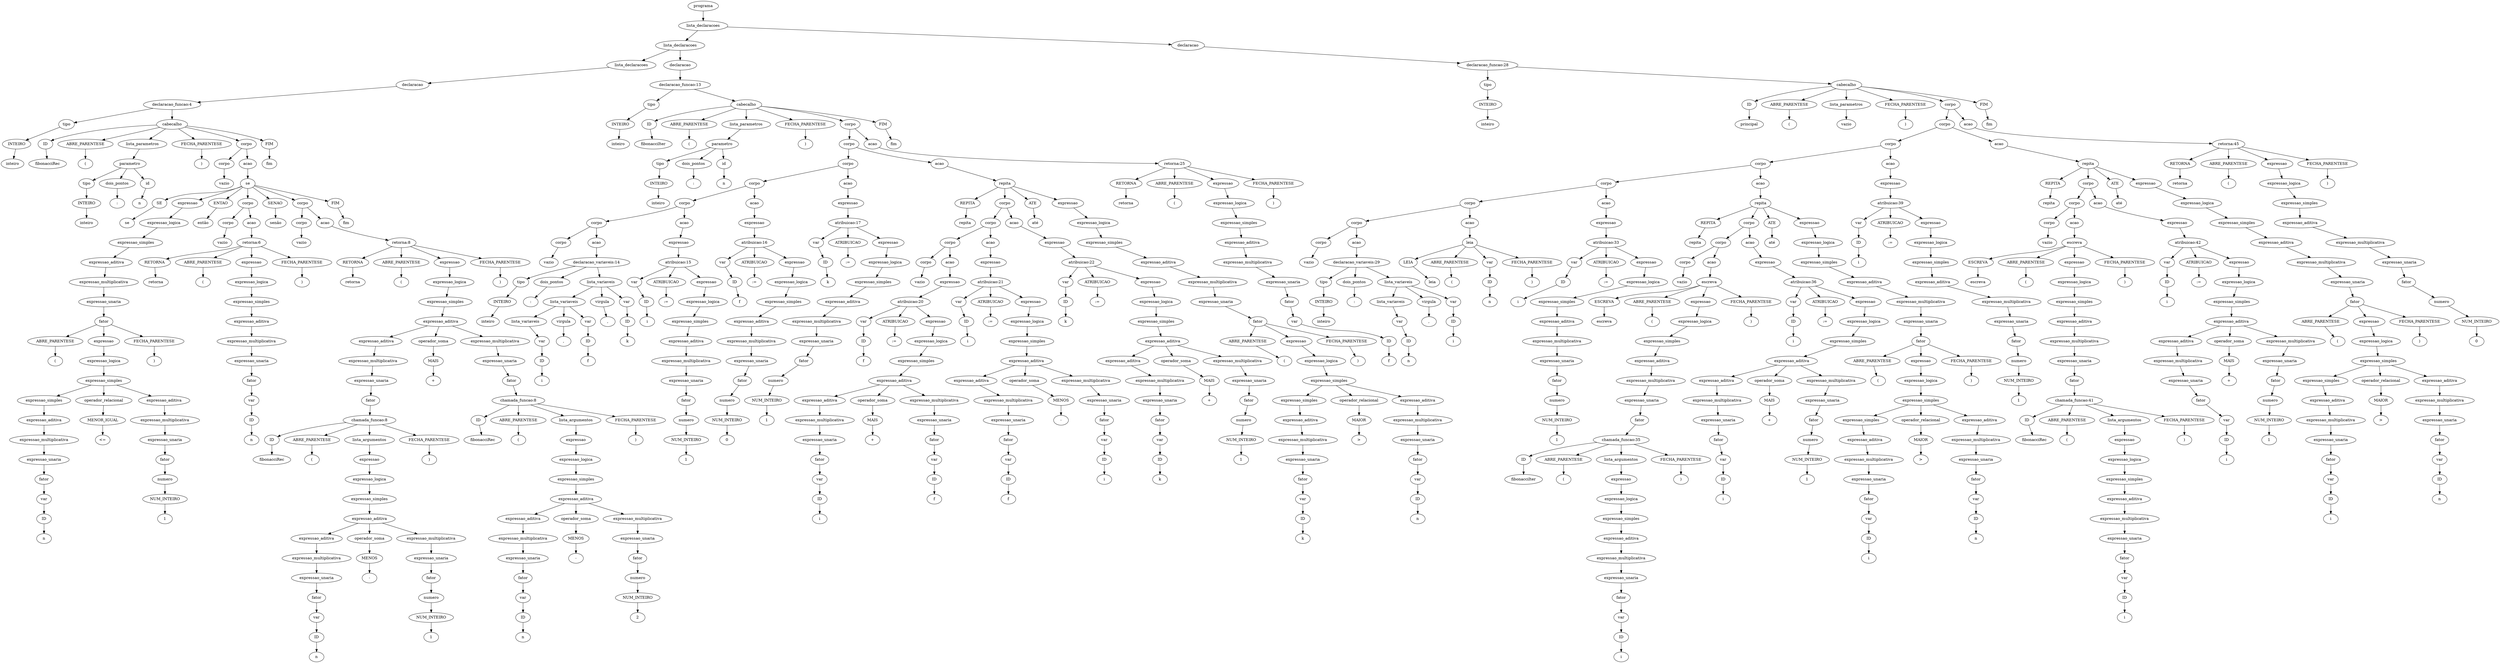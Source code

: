 digraph tree {
    "0x7f9277addaf0" [label="programa"];
    "0x7f9277ae1cd0" [label="lista_declaracoes"];
    "0x7f9277b924c0" [label="lista_declaracoes"];
    "0x7f9277addc10" [label="lista_declaracoes"];
    "0x7f9278e32040" [label="declaracao"];
    "0x7f92780e4c70" [label="declaracao_funcao:4"];
    "0x7f9277add8e0" [label="tipo"];
    "0x7f9277add910" [label="INTEIRO"];
    "0x7f9277add9d0" [label="inteiro"];
    "0x7f9277adda90" [label="cabecalho"];
    "0x7f9277b1b790" [label="ID"];
    "0x7f9277b1b250" [label="fibonacciRec"];
    "0x7f9277b1b160" [label="ABRE_PARENTESE"];
    "0x7f9277b1b910" [label="("];
    "0x7f9277add970" [label="lista_parametros"];
    "0x7f9277addca0" [label="parametro"];
    "0x7f9277e6b8b0" [label="tipo"];
    "0x7f9278162340" [label="INTEIRO"];
    "0x7f9277adddf0" [label="inteiro"];
    "0x7f9277addd00" [label="dois_pontos"];
    "0x7f9277addb80" [label=":"];
    "0x7f9277addbe0" [label="id"];
    "0x7f9277addf70" [label="n"];
    "0x7f9277b1be50" [label="FECHA_PARENTESE"];
    "0x7f9277adf730" [label=")"];
    "0x7f9277aead00" [label="corpo"];
    "0x7f9277addeb0" [label="corpo"];
    "0x7f9277adda00" [label="vazio"];
    "0x7f9277adda60" [label="acao"];
    "0x7f9277b1b670" [label="se"];
    "0x7f9277b1b610" [label="SE"];
    "0x7f9277adffd0" [label="se"];
    "0x7f9277b1bd30" [label="expressao"];
    "0x7f9277b1bbb0" [label="expressao_logica"];
    "0x7f9277addf40" [label="expressao_simples"];
    "0x7f9277b1bcd0" [label="expressao_aditiva"];
    "0x7f9277add040" [label="expressao_multiplicativa"];
    "0x7f9277addd60" [label="expressao_unaria"];
    "0x7f9277b1bb20" [label="fator"];
    "0x7f9277b1bbe0" [label="ABRE_PARENTESE"];
    "0x7f9277b1bc40" [label="("];
    "0x7f9277b1bac0" [label="expressao"];
    "0x7f9277add7c0" [label="expressao_logica"];
    "0x7f9277b1b9d0" [label="expressao_simples"];
    "0x7f9277add6d0" [label="expressao_simples"];
    "0x7f9277add5e0" [label="expressao_aditiva"];
    "0x7f9277add700" [label="expressao_multiplicativa"];
    "0x7f9277addf10" [label="expressao_unaria"];
    "0x7f9277addfa0" [label="fator"];
    "0x7f9277addd90" [label="var"];
    "0x7f9277addd30" [label="ID"];
    "0x7f9277add520" [label="n"];
    "0x7f9277add760" [label="operador_relacional"];
    "0x7f9277add0a0" [label="MENOR_IGUAL"];
    "0x7f9277b1bfd0" [label="<="];
    "0x7f9277add190" [label="expressao_aditiva"];
    "0x7f9277b1b880" [label="expressao_multiplicativa"];
    "0x7f9277b1beb0" [label="expressao_unaria"];
    "0x7f9277add130" [label="fator"];
    "0x7f9277add640" [label="numero"];
    "0x7f9277add670" [label="NUM_INTEIRO"];
    "0x7f9277b1ba30" [label="1"];
    "0x7f9277b1ba90" [label="FECHA_PARENTESE"];
    "0x7f9277b1bc70" [label=")"];
    "0x7f9277adfe20" [label="ENTAO"];
    "0x7f9277adf7f0" [label="então"];
    "0x7f9277b1b4f0" [label="corpo"];
    "0x7f9277b1b850" [label="corpo"];
    "0x7f9277add0d0" [label="vazio"];
    "0x7f9277b1b040" [label="acao"];
    "0x7f9277b1b400" [label="retorna:6"];
    "0x7f9277b1b070" [label="RETORNA"];
    "0x7f9277b1b280" [label="retorna"];
    "0x7f9277b1b460" [label="ABRE_PARENTESE"];
    "0x7f9277b1b520" [label="("];
    "0x7f9277b1b3a0" [label="expressao"];
    "0x7f9277b1b310" [label="expressao_logica"];
    "0x7f9277b1be80" [label="expressao_simples"];
    "0x7f9277b1bdf0" [label="expressao_aditiva"];
    "0x7f9277b1bf40" [label="expressao_multiplicativa"];
    "0x7f9277b1b8b0" [label="expressao_unaria"];
    "0x7f9277b1bdc0" [label="fator"];
    "0x7f9277b1b940" [label="var"];
    "0x7f9277b1b7c0" [label="ID"];
    "0x7f9277b1bee0" [label="n"];
    "0x7f9277b1b580" [label="FECHA_PARENTESE"];
    "0x7f9277b1b5b0" [label=")"];
    "0x7f9277adf940" [label="SENAO"];
    "0x7f9277adf9d0" [label="senão"];
    "0x7f9277b1bca0" [label="corpo"];
    "0x7f9277b1b220" [label="corpo"];
    "0x7f9277b1b9a0" [label="vazio"];
    "0x7f9277b1b430" [label="acao"];
    "0x7f9277aeaa60" [label="retorna:8"];
    "0x7f9277aea4f0" [label="RETORNA"];
    "0x7f9277adf9a0" [label="retorna"];
    "0x7f9277adf460" [label="ABRE_PARENTESE"];
    "0x7f9277adfee0" [label="("];
    "0x7f9277aeaca0" [label="expressao"];
    "0x7f9277aea340" [label="expressao_logica"];
    "0x7f9277b1b700" [label="expressao_simples"];
    "0x7f9277aea3d0" [label="expressao_aditiva"];
    "0x7f9277b1b6a0" [label="expressao_aditiva"];
    "0x7f9277aeac10" [label="expressao_multiplicativa"];
    "0x7f9277aea760" [label="expressao_unaria"];
    "0x7f9277b1b640" [label="fator"];
    "0x7f9277aead90" [label="chamada_funcao:8"];
    "0x7f9277aea880" [label="ID"];
    "0x7f9277aeaeb0" [label="fibonacciRec"];
    "0x7f9277aeaf10" [label="ABRE_PARENTESE"];
    "0x7f9277aeab20" [label="("];
    "0x7f9277aea7f0" [label="lista_argumentos"];
    "0x7f9277aea4c0" [label="expressao"];
    "0x7f9277aea460" [label="expressao_logica"];
    "0x7f9277aea700" [label="expressao_simples"];
    "0x7f9277aea820" [label="expressao_aditiva"];
    "0x7f9277aea580" [label="expressao_aditiva"];
    "0x7f9277aea6d0" [label="expressao_multiplicativa"];
    "0x7f9277b1b100" [label="expressao_unaria"];
    "0x7f9277aea550" [label="fator"];
    "0x7f9277b1b1f0" [label="var"];
    "0x7f9277b1bd60" [label="ID"];
    "0x7f9277aea670" [label="n"];
    "0x7f9277aea8e0" [label="operador_soma"];
    "0x7f9277aea610" [label="MENOS"];
    "0x7f9277aea790" [label="-"];
    "0x7f9277aea400" [label="expressao_multiplicativa"];
    "0x7f9277aea2e0" [label="expressao_unaria"];
    "0x7f9277aea640" [label="fator"];
    "0x7f9277aea5e0" [label="numero"];
    "0x7f9277aea430" [label="NUM_INTEIRO"];
    "0x7f9277aea220" [label="1"];
    "0x7f9277aeab80" [label="FECHA_PARENTESE"];
    "0x7f9277aeabb0" [label=")"];
    "0x7f9277aea370" [label="operador_soma"];
    "0x7f9277aeac70" [label="MAIS"];
    "0x7f9277aeae50" [label="+"];
    "0x7f9277aeaf40" [label="expressao_multiplicativa"];
    "0x7f9277aea970" [label="expressao_unaria"];
    "0x7f9277aeadc0" [label="fator"];
    "0x7f9277aeafa0" [label="chamada_funcao:8"];
    "0x7f9277adf8b0" [label="ID"];
    "0x7f9277adf280" [label="fibonacciRec"];
    "0x7f9277adf2e0" [label="ABRE_PARENTESE"];
    "0x7f9277adf310" [label="("];
    "0x7f9277aeaa00" [label="lista_argumentos"];
    "0x7f9277adf910" [label="expressao"];
    "0x7f9277aeaa90" [label="expressao_logica"];
    "0x7f9277aea910" [label="expressao_simples"];
    "0x7f9277aeaa30" [label="expressao_aditiva"];
    "0x7f9277aea130" [label="expressao_aditiva"];
    "0x7f9277aea2b0" [label="expressao_multiplicativa"];
    "0x7f9277aeac40" [label="expressao_unaria"];
    "0x7f9277aea0d0" [label="fator"];
    "0x7f9277aead30" [label="var"];
    "0x7f9277aeae20" [label="ID"];
    "0x7f9277aea250" [label="n"];
    "0x7f9277aeaaf0" [label="operador_soma"];
    "0x7f9277aea1f0" [label="MENOS"];
    "0x7f9277aea9a0" [label="-"];
    "0x7f9277aeae80" [label="expressao_multiplicativa"];
    "0x7f9277aea040" [label="expressao_unaria"];
    "0x7f9277aea850" [label="fator"];
    "0x7f9277aea160" [label="numero"];
    "0x7f9277aea1c0" [label="NUM_INTEIRO"];
    "0x7f9277aeafd0" [label="2"];
    "0x7f9277adf370" [label="FECHA_PARENTESE"];
    "0x7f9277adf1c0" [label=")"];
    "0x7f9277adff40" [label="FECHA_PARENTESE"];
    "0x7f9277adff70" [label=")"];
    "0x7f9277adf6a0" [label="FIM"];
    "0x7f9277adf700" [label="fim"];
    "0x7f9277adf790" [label="FIM"];
    "0x7f9277adfa30" [label="fim"];
    "0x7f9277addc70" [label="declaracao"];
    "0x7f9277adde20" [label="declaracao_funcao:13"];
    "0x7f9277addb20" [label="tipo"];
    "0x7f9277add730" [label="INTEIRO"];
    "0x7f9277add940" [label="inteiro"];
    "0x7f9277ae7340" [label="cabecalho"];
    "0x7f9277b76460" [label="ID"];
    "0x7f9277b76ac0" [label="fibonacciIter"];
    "0x7f9277b76ee0" [label="ABRE_PARENTESE"];
    "0x7f9277b76cd0" [label="("];
    "0x7f9277addb50" [label="lista_parametros"];
    "0x7f9277b1bb50" [label="parametro"];
    "0x7f9277b1bf70" [label="tipo"];
    "0x7f9277b1ba60" [label="INTEIRO"];
    "0x7f9277adf400" [label="inteiro"];
    "0x7f9277aea0a0" [label="dois_pontos"];
    "0x7f9277adf160" [label=":"];
    "0x7f9277adf190" [label="id"];
    "0x7f9277adf1f0" [label="n"];
    "0x7f9277b76e80" [label="FECHA_PARENTESE"];
    "0x7f9277b76b20" [label=")"];
    "0x7f9277ae72e0" [label="corpo"];
    "0x7f9277ae7c10" [label="corpo"];
    "0x7f9277b92700" [label="corpo"];
    "0x7f9277b92a30" [label="corpo"];
    "0x7f9277bcb370" [label="corpo"];
    "0x7f9277adfa00" [label="corpo"];
    "0x7f9277adfb20" [label="corpo"];
    "0x7f9277adf7c0" [label="vazio"];
    "0x7f9277adfb50" [label="acao"];
    "0x7f9277adf5b0" [label="declaracao_variaveis:14"];
    "0x7f9277adfa90" [label="tipo"];
    "0x7f9277adf5e0" [label="INTEIRO"];
    "0x7f9277adfc40" [label="inteiro"];
    "0x7f9277adf610" [label="dois_pontos"];
    "0x7f9277adf4f0" [label=":"];
    "0x7f9277adf580" [label="lista_variaveis"];
    "0x7f9277adfeb0" [label="lista_variaveis"];
    "0x7f9277adf040" [label="lista_variaveis"];
    "0x7f9277adf820" [label="var"];
    "0x7f9277adf3a0" [label="ID"];
    "0x7f9277adfc10" [label="i"];
    "0x7f9277adf490" [label="virgula"];
    "0x7f9277adf670" [label=","];
    "0x7f9277adfca0" [label="var"];
    "0x7f9277adfdc0" [label="ID"];
    "0x7f9277adf3d0" [label="f"];
    "0x7f9277bcb730" [label="virgula"];
    "0x7f9277bcbf40" [label=","];
    "0x7f9277adfdf0" [label="var"];
    "0x7f9277adfe50" [label="ID"];
    "0x7f9277adfd30" [label="k"];
    "0x7f9277bcb0d0" [label="acao"];
    "0x7f9277adfd60" [label="expressao"];
    "0x7f9277bcb580" [label="atribuicao:15"];
    "0x7f9277adf100" [label="var"];
    "0x7f9277adf880" [label="ID"];
    "0x7f9277adf520" [label="i"];
    "0x7f9277bcb4c0" [label="ATRIBUICAO"];
    "0x7f9277bcb2b0" [label=":="];
    "0x7f9277bcbf70" [label="expressao"];
    "0x7f9277bcb160" [label="expressao_logica"];
    "0x7f9277bcbb50" [label="expressao_simples"];
    "0x7f9277bcb3a0" [label="expressao_aditiva"];
    "0x7f9277bcbf10" [label="expressao_multiplicativa"];
    "0x7f9277bcbd00" [label="expressao_unaria"];
    "0x7f9277bcbbe0" [label="fator"];
    "0x7f9277bcb640" [label="numero"];
    "0x7f9277bcb100" [label="NUM_INTEIRO"];
    "0x7f9277bcb820" [label="1"];
    "0x7f9277bcb520" [label="acao"];
    "0x7f9277bcbc70" [label="expressao"];
    "0x7f9277b92e20" [label="atribuicao:16"];
    "0x7f9277adfbe0" [label="var"];
    "0x7f9277adfbb0" [label="ID"];
    "0x7f9277adfcd0" [label="f"];
    "0x7f9277b92130" [label="ATRIBUICAO"];
    "0x7f9277b92970" [label=":="];
    "0x7f9277b92bb0" [label="expressao"];
    "0x7f9277b92b80" [label="expressao_logica"];
    "0x7f9277bcb190" [label="expressao_simples"];
    "0x7f9277bcb700" [label="expressao_aditiva"];
    "0x7f9277b92fd0" [label="expressao_multiplicativa"];
    "0x7f9277bcb910" [label="expressao_unaria"];
    "0x7f9277bcb6d0" [label="fator"];
    "0x7f9277bcb9d0" [label="numero"];
    "0x7f9277bcb490" [label="NUM_INTEIRO"];
    "0x7f9277bcb220" [label="0"];
    "0x7f9277b923d0" [label="acao"];
    "0x7f9277b92670" [label="expressao"];
    "0x7f9277b92d00" [label="atribuicao:17"];
    "0x7f9277bcbdf0" [label="var"];
    "0x7f9277bcba30" [label="ID"];
    "0x7f9277bcbcd0" [label="k"];
    "0x7f9277b924f0" [label="ATRIBUICAO"];
    "0x7f9277b92430" [label=":="];
    "0x7f9277b92610" [label="expressao"];
    "0x7f9277b92640" [label="expressao_logica"];
    "0x7f9277b922e0" [label="expressao_simples"];
    "0x7f9277b929a0" [label="expressao_aditiva"];
    "0x7f9277b92760" [label="expressao_multiplicativa"];
    "0x7f9277bcb6a0" [label="expressao_unaria"];
    "0x7f9277b920a0" [label="fator"];
    "0x7f9277bcb5b0" [label="numero"];
    "0x7f9277bcb8e0" [label="NUM_INTEIRO"];
    "0x7f9277b92eb0" [label="1"];
    "0x7f9277b92dc0" [label="acao"];
    "0x7f9277ae7a90" [label="repita"];
    "0x7f9277ae7c40" [label="REPITA"];
    "0x7f9277b76370" [label="repita"];
    "0x7f9277ae7dc0" [label="corpo"];
    "0x7f9277b56f10" [label="corpo"];
    "0x7f9277b56220" [label="corpo"];
    "0x7f9277b92040" [label="corpo"];
    "0x7f9277b92c40" [label="vazio"];
    "0x7f9277b563d0" [label="acao"];
    "0x7f9277b92460" [label="expressao"];
    "0x7f9277b56a60" [label="atribuicao:20"];
    "0x7f9277b921f0" [label="var"];
    "0x7f9277b925e0" [label="ID"];
    "0x7f9277b56e80" [label="f"];
    "0x7f9277b56bb0" [label="ATRIBUICAO"];
    "0x7f9277b56340" [label=":="];
    "0x7f9277b562e0" [label="expressao"];
    "0x7f9277b566d0" [label="expressao_logica"];
    "0x7f9277b56b80" [label="expressao_simples"];
    "0x7f9277b56ca0" [label="expressao_aditiva"];
    "0x7f9277b56160" [label="expressao_aditiva"];
    "0x7f9277b56b20" [label="expressao_multiplicativa"];
    "0x7f9277b560d0" [label="expressao_unaria"];
    "0x7f9277b56130" [label="fator"];
    "0x7f9277b92e80" [label="var"];
    "0x7f9277b928e0" [label="ID"];
    "0x7f9277b562b0" [label="i"];
    "0x7f9277b564f0" [label="operador_soma"];
    "0x7f9277b56250" [label="MAIS"];
    "0x7f9277b56c10" [label="+"];
    "0x7f9277b56670" [label="expressao_multiplicativa"];
    "0x7f9277b56550" [label="expressao_unaria"];
    "0x7f9277b56c40" [label="fator"];
    "0x7f9277b561c0" [label="var"];
    "0x7f9277b561f0" [label="ID"];
    "0x7f9277b56610" [label="f"];
    "0x7f9277b56eb0" [label="acao"];
    "0x7f9277b56400" [label="expressao"];
    "0x7f9277b560a0" [label="atribuicao:21"];
    "0x7f9277b92ca0" [label="var"];
    "0x7f9277b92a90" [label="ID"];
    "0x7f9277b56fd0" [label="i"];
    "0x7f9277b56af0" [label="ATRIBUICAO"];
    "0x7f9277b56c70" [label=":="];
    "0x7f9277b56e20" [label="expressao"];
    "0x7f9277b56dc0" [label="expressao_logica"];
    "0x7f9277b56a90" [label="expressao_simples"];
    "0x7f9277b56760" [label="expressao_aditiva"];
    "0x7f9277b56910" [label="expressao_aditiva"];
    "0x7f9277b56a30" [label="expressao_multiplicativa"];
    "0x7f9277b56f40" [label="expressao_unaria"];
    "0x7f9277b564c0" [label="fator"];
    "0x7f9277b56430" [label="var"];
    "0x7f9277b56580" [label="ID"];
    "0x7f9277b56850" [label="f"];
    "0x7f9277b567f0" [label="operador_soma"];
    "0x7f9277b56a00" [label="MENOS"];
    "0x7f9277b56040" [label="-"];
    "0x7f9277b56d90" [label="expressao_multiplicativa"];
    "0x7f9277b56640" [label="expressao_unaria"];
    "0x7f9277b56700" [label="fator"];
    "0x7f9277b56970" [label="var"];
    "0x7f9277b569a0" [label="ID"];
    "0x7f9277b56d30" [label="i"];
    "0x7f9277ae7970" [label="acao"];
    "0x7f9277b56e50" [label="expressao"];
    "0x7f9277ae7160" [label="atribuicao:22"];
    "0x7f9277b565e0" [label="var"];
    "0x7f9277b56fa0" [label="ID"];
    "0x7f9277b56460" [label="k"];
    "0x7f9277ae70d0" [label="ATRIBUICAO"];
    "0x7f9277ae78b0" [label=":="];
    "0x7f9277ae76d0" [label="expressao"];
    "0x7f9277ae7880" [label="expressao_logica"];
    "0x7f9277ae7070" [label="expressao_simples"];
    "0x7f9277ae71f0" [label="expressao_aditiva"];
    "0x7f9277ae7460" [label="expressao_aditiva"];
    "0x7f9277ae7040" [label="expressao_multiplicativa"];
    "0x7f9277b56370" [label="expressao_unaria"];
    "0x7f9277ae7400" [label="fator"];
    "0x7f9277b568e0" [label="var"];
    "0x7f9277b56820" [label="ID"];
    "0x7f9277ae7550" [label="k"];
    "0x7f9277ae70a0" [label="operador_soma"];
    "0x7f9277ae74f0" [label="MAIS"];
    "0x7f9277ae7130" [label="+"];
    "0x7f9277ae7820" [label="expressao_multiplicativa"];
    "0x7f9277ae7280" [label="expressao_unaria"];
    "0x7f9277ae71c0" [label="fator"];
    "0x7f9277ae72b0" [label="numero"];
    "0x7f9277ae7490" [label="NUM_INTEIRO"];
    "0x7f9277ae77f0" [label="1"];
    "0x7f9277b76640" [label="ATE"];
    "0x7f9277b76070" [label="até"];
    "0x7f9277ae7700" [label="expressao"];
    "0x7f9277ae7d30" [label="expressao_logica"];
    "0x7f9277ae7250" [label="expressao_simples"];
    "0x7f9277ae76a0" [label="expressao_aditiva"];
    "0x7f9277ae7580" [label="expressao_multiplicativa"];
    "0x7f9277ae7910" [label="expressao_unaria"];
    "0x7f9277ae7fd0" [label="fator"];
    "0x7f9277ae75e0" [label="ABRE_PARENTESE"];
    "0x7f9277ae7610" [label="("];
    "0x7f9277ae7d90" [label="expressao"];
    "0x7f9277ae79a0" [label="expressao_logica"];
    "0x7f9277ae7ca0" [label="expressao_simples"];
    "0x7f9277ae7f40" [label="expressao_simples"];
    "0x7f9277ae7eb0" [label="expressao_aditiva"];
    "0x7f9277ae73d0" [label="expressao_multiplicativa"];
    "0x7f9277ae7e20" [label="expressao_unaria"];
    "0x7f9277ae7e50" [label="fator"];
    "0x7f9277b56880" [label="var"];
    "0x7f9277b56d00" [label="ID"];
    "0x7f9277b56790" [label="k"];
    "0x7f9277ae7fa0" [label="operador_relacional"];
    "0x7f9277ae7a30" [label="MAIOR"];
    "0x7f9277ae7b80" [label=">"];
    "0x7f9277ae7ac0" [label="expressao_aditiva"];
    "0x7f9277ae7cd0" [label="expressao_multiplicativa"];
    "0x7f9277ae7bb0" [label="expressao_unaria"];
    "0x7f9277ae78e0" [label="fator"];
    "0x7f9277ae7d00" [label="var"];
    "0x7f9277ae7ee0" [label="ID"];
    "0x7f9277ae7af0" [label="n"];
    "0x7f9277ae7670" [label="FECHA_PARENTESE"];
    "0x7f9277ae74c0" [label=")"];
    "0x7f9277ae7f10" [label="acao"];
    "0x7f9277b76670" [label="retorna:25"];
    "0x7f9277b76430" [label="RETORNA"];
    "0x7f9277b76fd0" [label="retorna"];
    "0x7f9277b76040" [label="ABRE_PARENTESE"];
    "0x7f9277b76910" [label="("];
    "0x7f9277b76790" [label="expressao"];
    "0x7f9277b769a0" [label="expressao_logica"];
    "0x7f9277b76a30" [label="expressao_simples"];
    "0x7f9277ae7760" [label="expressao_aditiva"];
    "0x7f9277b76940" [label="expressao_multiplicativa"];
    "0x7f9277ae7370" [label="expressao_unaria"];
    "0x7f9277ae7a00" [label="fator"];
    "0x7f9277b927f0" [label="var"];
    "0x7f9277b92250" [label="ID"];
    "0x7f9277b76dc0" [label="f"];
    "0x7f9277b76df0" [label="FECHA_PARENTESE"];
    "0x7f9277b76820" [label=")"];
    "0x7f9277b76580" [label="FIM"];
    "0x7f9277b764f0" [label="fim"];
    "0x7f9277adf250" [label="declaracao"];
    "0x7f9277adfac0" [label="declaracao_funcao:28"];
    "0x7f9277add7f0" [label="tipo"];
    "0x7f9277add2e0" [label="INTEIRO"];
    "0x7f9277adde80" [label="inteiro"];
    "0x7f9277ada460" [label="cabecalho"];
    "0x7f9277ae48b0" [label="ID"];
    "0x7f9277ae42b0" [label="principal"];
    "0x7f9277ae4c10" [label="ABRE_PARENTESE"];
    "0x7f9277ae4fa0" [label="("];
    "0x7f9277b76c70" [label="lista_parametros"];
    "0x7f9277b768b0" [label="vazio"];
    "0x7f9277ae4a00" [label="FECHA_PARENTESE"];
    "0x7f9277ae4310" [label=")"];
    "0x7f9277ae4be0" [label="corpo"];
    "0x7f9277ada670" [label="corpo"];
    "0x7f9277ae19d0" [label="corpo"];
    "0x7f9277b59ca0" [label="corpo"];
    "0x7f9277bd52b0" [label="corpo"];
    "0x7f9277bc7550" [label="corpo"];
    "0x7f9277bc79d0" [label="corpo"];
    "0x7f9277bc7be0" [label="corpo"];
    "0x7f9277b1b730" [label="vazio"];
    "0x7f9277bc7760" [label="acao"];
    "0x7f9277bc7a60" [label="declaracao_variaveis:29"];
    "0x7f9277b761f0" [label="tipo"];
    "0x7f9277bc7ac0" [label="INTEIRO"];
    "0x7f9277bc7ee0" [label="inteiro"];
    "0x7f9277bc7100" [label="dois_pontos"];
    "0x7f9277bc7520" [label=":"];
    "0x7f9277bc7340" [label="lista_variaveis"];
    "0x7f9277bc74f0" [label="lista_variaveis"];
    "0x7f9277b765b0" [label="var"];
    "0x7f9277bc7b50" [label="ID"];
    "0x7f9277bc77c0" [label="n"];
    "0x7f9277bc73a0" [label="virgula"];
    "0x7f9277bc7790" [label=","];
    "0x7f9277bc74c0" [label="var"];
    "0x7f9277bc7730" [label="ID"];
    "0x7f9277bc78b0" [label="i"];
    "0x7f9277bc7df0" [label="acao"];
    "0x7f9277bc7d60" [label="leia"];
    "0x7f9277bc71c0" [label="LEIA"];
    "0x7f9277bc70a0" [label="leia"];
    "0x7f9277bc7130" [label="ABRE_PARENTESE"];
    "0x7f9277bc7190" [label="("];
    "0x7f9277b76bb0" [label="var"];
    "0x7f9277bc79a0" [label="ID"];
    "0x7f9277bc76d0" [label="n"];
    "0x7f9277bc7640" [label="FECHA_PARENTESE"];
    "0x7f9277bc7970" [label=")"];
    "0x7f9277bc7940" [label="acao"];
    "0x7f9277bc7d00" [label="expressao"];
    "0x7f9277bd5c70" [label="atribuicao:33"];
    "0x7f9277bc72b0" [label="var"];
    "0x7f9277bc7c40" [label="ID"];
    "0x7f9277bc7670" [label="i"];
    "0x7f9277bd5d90" [label="ATRIBUICAO"];
    "0x7f9277bd5220" [label=":="];
    "0x7f9277bd5700" [label="expressao"];
    "0x7f9277bd5fa0" [label="expressao_logica"];
    "0x7f9277bc7460" [label="expressao_simples"];
    "0x7f9277bc7f10" [label="expressao_aditiva"];
    "0x7f9277bd5d60" [label="expressao_multiplicativa"];
    "0x7f9277bc73d0" [label="expressao_unaria"];
    "0x7f9277bc7fa0" [label="fator"];
    "0x7f9277bc7bb0" [label="numero"];
    "0x7f9277bc7cd0" [label="NUM_INTEIRO"];
    "0x7f9277bd5f10" [label="1"];
    "0x7f9277bd5e80" [label="acao"];
    "0x7f9277ae1c70" [label="repita"];
    "0x7f9277ae15e0" [label="REPITA"];
    "0x7f9277ae1f70" [label="repita"];
    "0x7f9277b599d0" [label="corpo"];
    "0x7f9277bd54f0" [label="corpo"];
    "0x7f9277bc7220" [label="corpo"];
    "0x7f9277bc7e50" [label="vazio"];
    "0x7f9277bd5340" [label="acao"];
    "0x7f9277bd5970" [label="escreva"];
    "0x7f9277bd5550" [label="ESCREVA"];
    "0x7f9277b59190" [label="escreva"];
    "0x7f9277b59880" [label="ABRE_PARENTESE"];
    "0x7f9277b59d30" [label="("];
    "0x7f9277bd5730" [label="expressao"];
    "0x7f9277bd5520" [label="expressao_logica"];
    "0x7f9277bd5040" [label="expressao_simples"];
    "0x7f9277bd5880" [label="expressao_aditiva"];
    "0x7f9277bd53d0" [label="expressao_multiplicativa"];
    "0x7f9277bd5760" [label="expressao_unaria"];
    "0x7f9277bd55b0" [label="fator"];
    "0x7f9277bd58e0" [label="chamada_funcao:35"];
    "0x7f9277bd5e20" [label="ID"];
    "0x7f9277bd50a0" [label="fibonacciIter"];
    "0x7f9277bd5130" [label="ABRE_PARENTESE"];
    "0x7f9277bd5c10" [label="("];
    "0x7f9277bd56d0" [label="lista_argumentos"];
    "0x7f9277bd5640" [label="expressao"];
    "0x7f9277bd55e0" [label="expressao_logica"];
    "0x7f9277bd5a00" [label="expressao_simples"];
    "0x7f9277bd54c0" [label="expressao_aditiva"];
    "0x7f9277bd59d0" [label="expressao_multiplicativa"];
    "0x7f9277bd53a0" [label="expressao_unaria"];
    "0x7f9277bd5460" [label="fator"];
    "0x7f9277bd5100" [label="var"];
    "0x7f9277bd50d0" [label="ID"];
    "0x7f9277bd5a90" [label="i"];
    "0x7f9277b598b0" [label="FECHA_PARENTESE"];
    "0x7f9277b59940" [label=")"];
    "0x7f9277b59dc0" [label="FECHA_PARENTESE"];
    "0x7f9277b59040" [label=")"];
    "0x7f9277bd5b20" [label="acao"];
    "0x7f9277bd51c0" [label="expressao"];
    "0x7f9277b593a0" [label="atribuicao:36"];
    "0x7f9277bc7850" [label="var"];
    "0x7f9277bc7040" [label="ID"];
    "0x7f9277b59a00" [label="i"];
    "0x7f9277b593d0" [label="ATRIBUICAO"];
    "0x7f9277b59280" [label=":="];
    "0x7f9277b59580" [label="expressao"];
    "0x7f9277b59e20" [label="expressao_logica"];
    "0x7f9277b59520" [label="expressao_simples"];
    "0x7f9277b59ac0" [label="expressao_aditiva"];
    "0x7f9277b59820" [label="expressao_aditiva"];
    "0x7f9277b59cd0" [label="expressao_multiplicativa"];
    "0x7f9277b59c10" [label="expressao_unaria"];
    "0x7f9277b59790" [label="fator"];
    "0x7f9277b595e0" [label="var"];
    "0x7f9277b59700" [label="ID"];
    "0x7f9277b594f0" [label="i"];
    "0x7f9277b592e0" [label="operador_soma"];
    "0x7f9277b59eb0" [label="MAIS"];
    "0x7f9277b59610" [label="+"];
    "0x7f9277b59f70" [label="expressao_multiplicativa"];
    "0x7f9277b59bb0" [label="expressao_unaria"];
    "0x7f9277b59460" [label="fator"];
    "0x7f9277b597f0" [label="numero"];
    "0x7f9277b59e50" [label="NUM_INTEIRO"];
    "0x7f9277b59f40" [label="1"];
    "0x7f9277ae1340" [label="ATE"];
    "0x7f9277ae13a0" [label="até"];
    "0x7f9277ae1e80" [label="expressao"];
    "0x7f9277ae1d00" [label="expressao_logica"];
    "0x7f9277b59b50" [label="expressao_simples"];
    "0x7f9277ae1e20" [label="expressao_aditiva"];
    "0x7f9277ae1040" [label="expressao_multiplicativa"];
    "0x7f9277b59310" [label="expressao_unaria"];
    "0x7f9277ae1fa0" [label="fator"];
    "0x7f9277ae10a0" [label="ABRE_PARENTESE"];
    "0x7f9277ae1100" [label="("];
    "0x7f9277ae1730" [label="expressao"];
    "0x7f9277ae1b80" [label="expressao_logica"];
    "0x7f9277ae1640" [label="expressao_simples"];
    "0x7f9277b591f0" [label="expressao_simples"];
    "0x7f9277b59100" [label="expressao_aditiva"];
    "0x7f9277bd5af0" [label="expressao_multiplicativa"];
    "0x7f9277b59a90" [label="expressao_unaria"];
    "0x7f9277b59070" [label="fator"];
    "0x7f9277bd5d00" [label="var"];
    "0x7f9277bd5850" [label="ID"];
    "0x7f9277bd5b80" [label="i"];
    "0x7f9277b596a0" [label="operador_relacional"];
    "0x7f9277ae1c10" [label="MAIOR"];
    "0x7f9277ae1d60" [label=">"];
    "0x7f9277ae1ca0" [label="expressao_aditiva"];
    "0x7f9277ae1670" [label="expressao_multiplicativa"];
    "0x7f9277ae1550" [label="expressao_unaria"];
    "0x7f9277ae1ac0" [label="fator"];
    "0x7f9277b59910" [label="var"];
    "0x7f9277b59160" [label="ID"];
    "0x7f9277ae1490" [label="n"];
    "0x7f9277ae1d90" [label="FECHA_PARENTESE"];
    "0x7f9277ae1df0" [label=")"];
    "0x7f9277ae1070" [label="acao"];
    "0x7f9277b59670" [label="expressao"];
    "0x7f9277ae11c0" [label="atribuicao:39"];
    "0x7f9277bd5b50" [label="var"];
    "0x7f9277bd5df0" [label="ID"];
    "0x7f9277ae13d0" [label="i"];
    "0x7f9277ae1250" [label="ATRIBUICAO"];
    "0x7f9277ae1970" [label=":="];
    "0x7f9277ae1190" [label="expressao"];
    "0x7f9277ae1130" [label="expressao_logica"];
    "0x7f9277ae1280" [label="expressao_simples"];
    "0x7f9277ae1be0" [label="expressao_aditiva"];
    "0x7f9277ae1520" [label="expressao_multiplicativa"];
    "0x7f9277ae1430" [label="expressao_unaria"];
    "0x7f9277ae1f10" [label="fator"];
    "0x7f9277ae16d0" [label="numero"];
    "0x7f9277ae1ee0" [label="NUM_INTEIRO"];
    "0x7f9277ae14c0" [label="1"];
    "0x7f9277ae1460" [label="acao"];
    "0x7f9277ae44c0" [label="repita"];
    "0x7f9277ae46a0" [label="REPITA"];
    "0x7f9277ae40a0" [label="repita"];
    "0x7f9277ada8e0" [label="corpo"];
    "0x7f9277ae1af0" [label="corpo"];
    "0x7f9277ae1eb0" [label="corpo"];
    "0x7f9277bc7dc0" [label="vazio"];
    "0x7f9277ae1a60" [label="acao"];
    "0x7f9277ae18e0" [label="escreva"];
    "0x7f9277ada370" [label="ESCREVA"];
    "0x7f9277ada6d0" [label="escreva"];
    "0x7f9277ada700" [label="ABRE_PARENTESE"];
    "0x7f9277ada760" [label="("];
    "0x7f9277ae17c0" [label="expressao"];
    "0x7f9277ada160" [label="expressao_logica"];
    "0x7f9277ae1880" [label="expressao_simples"];
    "0x7f9277ae1760" [label="expressao_aditiva"];
    "0x7f9277ada130" [label="expressao_multiplicativa"];
    "0x7f9277ae17f0" [label="expressao_unaria"];
    "0x7f9277ae1b50" [label="fator"];
    "0x7f9277adadc0" [label="chamada_funcao:41"];
    "0x7f9277ada250" [label="ID"];
    "0x7f9277ada3d0" [label="fibonacciRec"];
    "0x7f9277ada430" [label="ABRE_PARENTESE"];
    "0x7f9277ada040" [label="("];
    "0x7f9277adabe0" [label="lista_argumentos"];
    "0x7f9277adad90" [label="expressao"];
    "0x7f9277adad30" [label="expressao_logica"];
    "0x7f9277ae1940" [label="expressao_simples"];
    "0x7f9277ae16a0" [label="expressao_aditiva"];
    "0x7f9277adad00" [label="expressao_multiplicativa"];
    "0x7f9277ae18b0" [label="expressao_unaria"];
    "0x7f9277ae1850" [label="fator"];
    "0x7f9277ae1a00" [label="var"];
    "0x7f9277ae12b0" [label="ID"];
    "0x7f9277adaca0" [label="i"];
    "0x7f9277ada0a0" [label="FECHA_PARENTESE"];
    "0x7f9277ada0d0" [label=")"];
    "0x7f9277ada5b0" [label="FECHA_PARENTESE"];
    "0x7f9277ada790" [label=")"];
    "0x7f9277ada880" [label="acao"];
    "0x7f9277ada190" [label="expressao"];
    "0x7f9277adaaf0" [label="atribuicao:42"];
    "0x7f9277b591c0" [label="var"];
    "0x7f9277b59be0" [label="ID"];
    "0x7f9277ada7f0" [label="i"];
    "0x7f9277adafd0" [label="ATRIBUICAO"];
    "0x7f9277ada5e0" [label=":="];
    "0x7f9277ada580" [label="expressao"];
    "0x7f9277ada3a0" [label="expressao_logica"];
    "0x7f9277adadf0" [label="expressao_simples"];
    "0x7f9277adab80" [label="expressao_aditiva"];
    "0x7f9277ada2e0" [label="expressao_aditiva"];
    "0x7f9277adafa0" [label="expressao_multiplicativa"];
    "0x7f9277ada850" [label="expressao_unaria"];
    "0x7f9277adae20" [label="fator"];
    "0x7f9277ada220" [label="var"];
    "0x7f9277ada2b0" [label="ID"];
    "0x7f9277adaf40" [label="i"];
    "0x7f9277adabb0" [label="operador_soma"];
    "0x7f9277adaf10" [label="MAIS"];
    "0x7f9277adaa90" [label="+"];
    "0x7f9277ada550" [label="expressao_multiplicativa"];
    "0x7f9277adac10" [label="expressao_unaria"];
    "0x7f9277adab20" [label="fator"];
    "0x7f9277ada340" [label="numero"];
    "0x7f9277adaeb0" [label="NUM_INTEIRO"];
    "0x7f9277ada4f0" [label="1"];
    "0x7f9277ae4100" [label="ATE"];
    "0x7f9277ae4130" [label="até"];
    "0x7f9277ae4820" [label="expressao"];
    "0x7f9277ae4d90" [label="expressao_logica"];
    "0x7f9277ada9d0" [label="expressao_simples"];
    "0x7f9277ae49d0" [label="expressao_aditiva"];
    "0x7f9277ae4e80" [label="expressao_multiplicativa"];
    "0x7f9277ada640" [label="expressao_unaria"];
    "0x7f9277ae4c40" [label="fator"];
    "0x7f9277ae4ee0" [label="ABRE_PARENTESE"];
    "0x7f9277ae48e0" [label="("];
    "0x7f9277ae4df0" [label="expressao"];
    "0x7f9277ae4f70" [label="expressao_logica"];
    "0x7f9277ae4070" [label="expressao_simples"];
    "0x7f9277adaa60" [label="expressao_simples"];
    "0x7f9277ada7c0" [label="expressao_aditiva"];
    "0x7f9277ada1c0" [label="expressao_multiplicativa"];
    "0x7f9277ada910" [label="expressao_unaria"];
    "0x7f9277ada970" [label="fator"];
    "0x7f9277ae1220" [label="var"];
    "0x7f9277ae1a90" [label="ID"];
    "0x7f9277adae80" [label="i"];
    "0x7f9277ae4f10" [label="operador_relacional"];
    "0x7f9277ae4e50" [label="MAIOR"];
    "0x7f9277ae4400" [label=">"];
    "0x7f9277ae4550" [label="expressao_aditiva"];
    "0x7f9277ae4d60" [label="expressao_multiplicativa"];
    "0x7f9277ae45e0" [label="expressao_unaria"];
    "0x7f9277ae4520" [label="fator"];
    "0x7f9277ada9a0" [label="var"];
    "0x7f9277adaa00" [label="ID"];
    "0x7f9277ae4d00" [label="n"];
    "0x7f9277ae4940" [label="FECHA_PARENTESE"];
    "0x7f9277ae4970" [label=")"];
    "0x7f9277adac70" [label="acao"];
    "0x7f9277ae4b50" [label="retorna:45"];
    "0x7f9277ae4a30" [label="RETORNA"];
    "0x7f9277ae4760" [label="retorna"];
    "0x7f9277ae47c0" [label="ABRE_PARENTESE"];
    "0x7f9277ae4610" [label="("];
    "0x7f9277ae4af0" [label="expressao"];
    "0x7f9277ae4280" [label="expressao_logica"];
    "0x7f9277ae4220" [label="expressao_simples"];
    "0x7f9277ae4ac0" [label="expressao_aditiva"];
    "0x7f9277ae41c0" [label="expressao_multiplicativa"];
    "0x7f9277ada4c0" [label="expressao_unaria"];
    "0x7f9277ae4a60" [label="fator"];
    "0x7f9277ae1310" [label="numero"];
    "0x7f9277ae15b0" [label="NUM_INTEIRO"];
    "0x7f9277ae4190" [label="0"];
    "0x7f9277ae47f0" [label="FECHA_PARENTESE"];
    "0x7f9277ae4850" [label=")"];
    "0x7f9277ae4340" [label="FIM"];
    "0x7f9277ae43a0" [label="fim"];
    "0x7f9277addaf0" -> "0x7f9277ae1cd0";
    "0x7f9277ae1cd0" -> "0x7f9277b924c0";
    "0x7f9277ae1cd0" -> "0x7f9277adf250";
    "0x7f9277b924c0" -> "0x7f9277addc10";
    "0x7f9277b924c0" -> "0x7f9277addc70";
    "0x7f9277addc10" -> "0x7f9278e32040";
    "0x7f9278e32040" -> "0x7f92780e4c70";
    "0x7f92780e4c70" -> "0x7f9277add8e0";
    "0x7f92780e4c70" -> "0x7f9277adda90";
    "0x7f9277add8e0" -> "0x7f9277add910";
    "0x7f9277add910" -> "0x7f9277add9d0";
    "0x7f9277adda90" -> "0x7f9277b1b790";
    "0x7f9277adda90" -> "0x7f9277b1b160";
    "0x7f9277adda90" -> "0x7f9277add970";
    "0x7f9277adda90" -> "0x7f9277b1be50";
    "0x7f9277adda90" -> "0x7f9277aead00";
    "0x7f9277adda90" -> "0x7f9277adf790";
    "0x7f9277b1b790" -> "0x7f9277b1b250";
    "0x7f9277b1b160" -> "0x7f9277b1b910";
    "0x7f9277add970" -> "0x7f9277addca0";
    "0x7f9277addca0" -> "0x7f9277e6b8b0";
    "0x7f9277addca0" -> "0x7f9277addd00";
    "0x7f9277addca0" -> "0x7f9277addbe0";
    "0x7f9277e6b8b0" -> "0x7f9278162340";
    "0x7f9278162340" -> "0x7f9277adddf0";
    "0x7f9277addd00" -> "0x7f9277addb80";
    "0x7f9277addbe0" -> "0x7f9277addf70";
    "0x7f9277b1be50" -> "0x7f9277adf730";
    "0x7f9277aead00" -> "0x7f9277addeb0";
    "0x7f9277aead00" -> "0x7f9277adda60";
    "0x7f9277addeb0" -> "0x7f9277adda00";
    "0x7f9277adda60" -> "0x7f9277b1b670";
    "0x7f9277b1b670" -> "0x7f9277b1b610";
    "0x7f9277b1b670" -> "0x7f9277b1bd30";
    "0x7f9277b1b670" -> "0x7f9277adfe20";
    "0x7f9277b1b670" -> "0x7f9277b1b4f0";
    "0x7f9277b1b670" -> "0x7f9277adf940";
    "0x7f9277b1b670" -> "0x7f9277b1bca0";
    "0x7f9277b1b670" -> "0x7f9277adf6a0";
    "0x7f9277b1b610" -> "0x7f9277adffd0";
    "0x7f9277b1bd30" -> "0x7f9277b1bbb0";
    "0x7f9277b1bbb0" -> "0x7f9277addf40";
    "0x7f9277addf40" -> "0x7f9277b1bcd0";
    "0x7f9277b1bcd0" -> "0x7f9277add040";
    "0x7f9277add040" -> "0x7f9277addd60";
    "0x7f9277addd60" -> "0x7f9277b1bb20";
    "0x7f9277b1bb20" -> "0x7f9277b1bbe0";
    "0x7f9277b1bb20" -> "0x7f9277b1bac0";
    "0x7f9277b1bb20" -> "0x7f9277b1ba90";
    "0x7f9277b1bbe0" -> "0x7f9277b1bc40";
    "0x7f9277b1bac0" -> "0x7f9277add7c0";
    "0x7f9277add7c0" -> "0x7f9277b1b9d0";
    "0x7f9277b1b9d0" -> "0x7f9277add6d0";
    "0x7f9277b1b9d0" -> "0x7f9277add760";
    "0x7f9277b1b9d0" -> "0x7f9277add190";
    "0x7f9277add6d0" -> "0x7f9277add5e0";
    "0x7f9277add5e0" -> "0x7f9277add700";
    "0x7f9277add700" -> "0x7f9277addf10";
    "0x7f9277addf10" -> "0x7f9277addfa0";
    "0x7f9277addfa0" -> "0x7f9277addd90";
    "0x7f9277addd90" -> "0x7f9277addd30";
    "0x7f9277addd30" -> "0x7f9277add520";
    "0x7f9277add760" -> "0x7f9277add0a0";
    "0x7f9277add0a0" -> "0x7f9277b1bfd0";
    "0x7f9277add190" -> "0x7f9277b1b880";
    "0x7f9277b1b880" -> "0x7f9277b1beb0";
    "0x7f9277b1beb0" -> "0x7f9277add130";
    "0x7f9277add130" -> "0x7f9277add640";
    "0x7f9277add640" -> "0x7f9277add670";
    "0x7f9277add670" -> "0x7f9277b1ba30";
    "0x7f9277b1ba90" -> "0x7f9277b1bc70";
    "0x7f9277adfe20" -> "0x7f9277adf7f0";
    "0x7f9277b1b4f0" -> "0x7f9277b1b850";
    "0x7f9277b1b4f0" -> "0x7f9277b1b040";
    "0x7f9277b1b850" -> "0x7f9277add0d0";
    "0x7f9277b1b040" -> "0x7f9277b1b400";
    "0x7f9277b1b400" -> "0x7f9277b1b070";
    "0x7f9277b1b400" -> "0x7f9277b1b460";
    "0x7f9277b1b400" -> "0x7f9277b1b3a0";
    "0x7f9277b1b400" -> "0x7f9277b1b580";
    "0x7f9277b1b070" -> "0x7f9277b1b280";
    "0x7f9277b1b460" -> "0x7f9277b1b520";
    "0x7f9277b1b3a0" -> "0x7f9277b1b310";
    "0x7f9277b1b310" -> "0x7f9277b1be80";
    "0x7f9277b1be80" -> "0x7f9277b1bdf0";
    "0x7f9277b1bdf0" -> "0x7f9277b1bf40";
    "0x7f9277b1bf40" -> "0x7f9277b1b8b0";
    "0x7f9277b1b8b0" -> "0x7f9277b1bdc0";
    "0x7f9277b1bdc0" -> "0x7f9277b1b940";
    "0x7f9277b1b940" -> "0x7f9277b1b7c0";
    "0x7f9277b1b7c0" -> "0x7f9277b1bee0";
    "0x7f9277b1b580" -> "0x7f9277b1b5b0";
    "0x7f9277adf940" -> "0x7f9277adf9d0";
    "0x7f9277b1bca0" -> "0x7f9277b1b220";
    "0x7f9277b1bca0" -> "0x7f9277b1b430";
    "0x7f9277b1b220" -> "0x7f9277b1b9a0";
    "0x7f9277b1b430" -> "0x7f9277aeaa60";
    "0x7f9277aeaa60" -> "0x7f9277aea4f0";
    "0x7f9277aeaa60" -> "0x7f9277adf460";
    "0x7f9277aeaa60" -> "0x7f9277aeaca0";
    "0x7f9277aeaa60" -> "0x7f9277adff40";
    "0x7f9277aea4f0" -> "0x7f9277adf9a0";
    "0x7f9277adf460" -> "0x7f9277adfee0";
    "0x7f9277aeaca0" -> "0x7f9277aea340";
    "0x7f9277aea340" -> "0x7f9277b1b700";
    "0x7f9277b1b700" -> "0x7f9277aea3d0";
    "0x7f9277aea3d0" -> "0x7f9277b1b6a0";
    "0x7f9277aea3d0" -> "0x7f9277aea370";
    "0x7f9277aea3d0" -> "0x7f9277aeaf40";
    "0x7f9277b1b6a0" -> "0x7f9277aeac10";
    "0x7f9277aeac10" -> "0x7f9277aea760";
    "0x7f9277aea760" -> "0x7f9277b1b640";
    "0x7f9277b1b640" -> "0x7f9277aead90";
    "0x7f9277aead90" -> "0x7f9277aea880";
    "0x7f9277aead90" -> "0x7f9277aeaf10";
    "0x7f9277aead90" -> "0x7f9277aea7f0";
    "0x7f9277aead90" -> "0x7f9277aeab80";
    "0x7f9277aea880" -> "0x7f9277aeaeb0";
    "0x7f9277aeaf10" -> "0x7f9277aeab20";
    "0x7f9277aea7f0" -> "0x7f9277aea4c0";
    "0x7f9277aea4c0" -> "0x7f9277aea460";
    "0x7f9277aea460" -> "0x7f9277aea700";
    "0x7f9277aea700" -> "0x7f9277aea820";
    "0x7f9277aea820" -> "0x7f9277aea580";
    "0x7f9277aea820" -> "0x7f9277aea8e0";
    "0x7f9277aea820" -> "0x7f9277aea400";
    "0x7f9277aea580" -> "0x7f9277aea6d0";
    "0x7f9277aea6d0" -> "0x7f9277b1b100";
    "0x7f9277b1b100" -> "0x7f9277aea550";
    "0x7f9277aea550" -> "0x7f9277b1b1f0";
    "0x7f9277b1b1f0" -> "0x7f9277b1bd60";
    "0x7f9277b1bd60" -> "0x7f9277aea670";
    "0x7f9277aea8e0" -> "0x7f9277aea610";
    "0x7f9277aea610" -> "0x7f9277aea790";
    "0x7f9277aea400" -> "0x7f9277aea2e0";
    "0x7f9277aea2e0" -> "0x7f9277aea640";
    "0x7f9277aea640" -> "0x7f9277aea5e0";
    "0x7f9277aea5e0" -> "0x7f9277aea430";
    "0x7f9277aea430" -> "0x7f9277aea220";
    "0x7f9277aeab80" -> "0x7f9277aeabb0";
    "0x7f9277aea370" -> "0x7f9277aeac70";
    "0x7f9277aeac70" -> "0x7f9277aeae50";
    "0x7f9277aeaf40" -> "0x7f9277aea970";
    "0x7f9277aea970" -> "0x7f9277aeadc0";
    "0x7f9277aeadc0" -> "0x7f9277aeafa0";
    "0x7f9277aeafa0" -> "0x7f9277adf8b0";
    "0x7f9277aeafa0" -> "0x7f9277adf2e0";
    "0x7f9277aeafa0" -> "0x7f9277aeaa00";
    "0x7f9277aeafa0" -> "0x7f9277adf370";
    "0x7f9277adf8b0" -> "0x7f9277adf280";
    "0x7f9277adf2e0" -> "0x7f9277adf310";
    "0x7f9277aeaa00" -> "0x7f9277adf910";
    "0x7f9277adf910" -> "0x7f9277aeaa90";
    "0x7f9277aeaa90" -> "0x7f9277aea910";
    "0x7f9277aea910" -> "0x7f9277aeaa30";
    "0x7f9277aeaa30" -> "0x7f9277aea130";
    "0x7f9277aeaa30" -> "0x7f9277aeaaf0";
    "0x7f9277aeaa30" -> "0x7f9277aeae80";
    "0x7f9277aea130" -> "0x7f9277aea2b0";
    "0x7f9277aea2b0" -> "0x7f9277aeac40";
    "0x7f9277aeac40" -> "0x7f9277aea0d0";
    "0x7f9277aea0d0" -> "0x7f9277aead30";
    "0x7f9277aead30" -> "0x7f9277aeae20";
    "0x7f9277aeae20" -> "0x7f9277aea250";
    "0x7f9277aeaaf0" -> "0x7f9277aea1f0";
    "0x7f9277aea1f0" -> "0x7f9277aea9a0";
    "0x7f9277aeae80" -> "0x7f9277aea040";
    "0x7f9277aea040" -> "0x7f9277aea850";
    "0x7f9277aea850" -> "0x7f9277aea160";
    "0x7f9277aea160" -> "0x7f9277aea1c0";
    "0x7f9277aea1c0" -> "0x7f9277aeafd0";
    "0x7f9277adf370" -> "0x7f9277adf1c0";
    "0x7f9277adff40" -> "0x7f9277adff70";
    "0x7f9277adf6a0" -> "0x7f9277adf700";
    "0x7f9277adf790" -> "0x7f9277adfa30";
    "0x7f9277addc70" -> "0x7f9277adde20";
    "0x7f9277adde20" -> "0x7f9277addb20";
    "0x7f9277adde20" -> "0x7f9277ae7340";
    "0x7f9277addb20" -> "0x7f9277add730";
    "0x7f9277add730" -> "0x7f9277add940";
    "0x7f9277ae7340" -> "0x7f9277b76460";
    "0x7f9277ae7340" -> "0x7f9277b76ee0";
    "0x7f9277ae7340" -> "0x7f9277addb50";
    "0x7f9277ae7340" -> "0x7f9277b76e80";
    "0x7f9277ae7340" -> "0x7f9277ae72e0";
    "0x7f9277ae7340" -> "0x7f9277b76580";
    "0x7f9277b76460" -> "0x7f9277b76ac0";
    "0x7f9277b76ee0" -> "0x7f9277b76cd0";
    "0x7f9277addb50" -> "0x7f9277b1bb50";
    "0x7f9277b1bb50" -> "0x7f9277b1bf70";
    "0x7f9277b1bb50" -> "0x7f9277aea0a0";
    "0x7f9277b1bb50" -> "0x7f9277adf190";
    "0x7f9277b1bf70" -> "0x7f9277b1ba60";
    "0x7f9277b1ba60" -> "0x7f9277adf400";
    "0x7f9277aea0a0" -> "0x7f9277adf160";
    "0x7f9277adf190" -> "0x7f9277adf1f0";
    "0x7f9277b76e80" -> "0x7f9277b76b20";
    "0x7f9277ae72e0" -> "0x7f9277ae7c10";
    "0x7f9277ae72e0" -> "0x7f9277ae7f10";
    "0x7f9277ae7c10" -> "0x7f9277b92700";
    "0x7f9277ae7c10" -> "0x7f9277b92dc0";
    "0x7f9277b92700" -> "0x7f9277b92a30";
    "0x7f9277b92700" -> "0x7f9277b923d0";
    "0x7f9277b92a30" -> "0x7f9277bcb370";
    "0x7f9277b92a30" -> "0x7f9277bcb520";
    "0x7f9277bcb370" -> "0x7f9277adfa00";
    "0x7f9277bcb370" -> "0x7f9277bcb0d0";
    "0x7f9277adfa00" -> "0x7f9277adfb20";
    "0x7f9277adfa00" -> "0x7f9277adfb50";
    "0x7f9277adfb20" -> "0x7f9277adf7c0";
    "0x7f9277adfb50" -> "0x7f9277adf5b0";
    "0x7f9277adf5b0" -> "0x7f9277adfa90";
    "0x7f9277adf5b0" -> "0x7f9277adf610";
    "0x7f9277adf5b0" -> "0x7f9277adf580";
    "0x7f9277adfa90" -> "0x7f9277adf5e0";
    "0x7f9277adf5e0" -> "0x7f9277adfc40";
    "0x7f9277adf610" -> "0x7f9277adf4f0";
    "0x7f9277adf580" -> "0x7f9277adfeb0";
    "0x7f9277adf580" -> "0x7f9277bcb730";
    "0x7f9277adf580" -> "0x7f9277adfdf0";
    "0x7f9277adfeb0" -> "0x7f9277adf040";
    "0x7f9277adfeb0" -> "0x7f9277adf490";
    "0x7f9277adfeb0" -> "0x7f9277adfca0";
    "0x7f9277adf040" -> "0x7f9277adf820";
    "0x7f9277adf820" -> "0x7f9277adf3a0";
    "0x7f9277adf3a0" -> "0x7f9277adfc10";
    "0x7f9277adf490" -> "0x7f9277adf670";
    "0x7f9277adfca0" -> "0x7f9277adfdc0";
    "0x7f9277adfdc0" -> "0x7f9277adf3d0";
    "0x7f9277bcb730" -> "0x7f9277bcbf40";
    "0x7f9277adfdf0" -> "0x7f9277adfe50";
    "0x7f9277adfe50" -> "0x7f9277adfd30";
    "0x7f9277bcb0d0" -> "0x7f9277adfd60";
    "0x7f9277adfd60" -> "0x7f9277bcb580";
    "0x7f9277bcb580" -> "0x7f9277adf100";
    "0x7f9277bcb580" -> "0x7f9277bcb4c0";
    "0x7f9277bcb580" -> "0x7f9277bcbf70";
    "0x7f9277adf100" -> "0x7f9277adf880";
    "0x7f9277adf880" -> "0x7f9277adf520";
    "0x7f9277bcb4c0" -> "0x7f9277bcb2b0";
    "0x7f9277bcbf70" -> "0x7f9277bcb160";
    "0x7f9277bcb160" -> "0x7f9277bcbb50";
    "0x7f9277bcbb50" -> "0x7f9277bcb3a0";
    "0x7f9277bcb3a0" -> "0x7f9277bcbf10";
    "0x7f9277bcbf10" -> "0x7f9277bcbd00";
    "0x7f9277bcbd00" -> "0x7f9277bcbbe0";
    "0x7f9277bcbbe0" -> "0x7f9277bcb640";
    "0x7f9277bcb640" -> "0x7f9277bcb100";
    "0x7f9277bcb100" -> "0x7f9277bcb820";
    "0x7f9277bcb520" -> "0x7f9277bcbc70";
    "0x7f9277bcbc70" -> "0x7f9277b92e20";
    "0x7f9277b92e20" -> "0x7f9277adfbe0";
    "0x7f9277b92e20" -> "0x7f9277b92130";
    "0x7f9277b92e20" -> "0x7f9277b92bb0";
    "0x7f9277adfbe0" -> "0x7f9277adfbb0";
    "0x7f9277adfbb0" -> "0x7f9277adfcd0";
    "0x7f9277b92130" -> "0x7f9277b92970";
    "0x7f9277b92bb0" -> "0x7f9277b92b80";
    "0x7f9277b92b80" -> "0x7f9277bcb190";
    "0x7f9277bcb190" -> "0x7f9277bcb700";
    "0x7f9277bcb700" -> "0x7f9277b92fd0";
    "0x7f9277b92fd0" -> "0x7f9277bcb910";
    "0x7f9277bcb910" -> "0x7f9277bcb6d0";
    "0x7f9277bcb6d0" -> "0x7f9277bcb9d0";
    "0x7f9277bcb9d0" -> "0x7f9277bcb490";
    "0x7f9277bcb490" -> "0x7f9277bcb220";
    "0x7f9277b923d0" -> "0x7f9277b92670";
    "0x7f9277b92670" -> "0x7f9277b92d00";
    "0x7f9277b92d00" -> "0x7f9277bcbdf0";
    "0x7f9277b92d00" -> "0x7f9277b924f0";
    "0x7f9277b92d00" -> "0x7f9277b92610";
    "0x7f9277bcbdf0" -> "0x7f9277bcba30";
    "0x7f9277bcba30" -> "0x7f9277bcbcd0";
    "0x7f9277b924f0" -> "0x7f9277b92430";
    "0x7f9277b92610" -> "0x7f9277b92640";
    "0x7f9277b92640" -> "0x7f9277b922e0";
    "0x7f9277b922e0" -> "0x7f9277b929a0";
    "0x7f9277b929a0" -> "0x7f9277b92760";
    "0x7f9277b92760" -> "0x7f9277bcb6a0";
    "0x7f9277bcb6a0" -> "0x7f9277b920a0";
    "0x7f9277b920a0" -> "0x7f9277bcb5b0";
    "0x7f9277bcb5b0" -> "0x7f9277bcb8e0";
    "0x7f9277bcb8e0" -> "0x7f9277b92eb0";
    "0x7f9277b92dc0" -> "0x7f9277ae7a90";
    "0x7f9277ae7a90" -> "0x7f9277ae7c40";
    "0x7f9277ae7a90" -> "0x7f9277ae7dc0";
    "0x7f9277ae7a90" -> "0x7f9277b76640";
    "0x7f9277ae7a90" -> "0x7f9277ae7700";
    "0x7f9277ae7c40" -> "0x7f9277b76370";
    "0x7f9277ae7dc0" -> "0x7f9277b56f10";
    "0x7f9277ae7dc0" -> "0x7f9277ae7970";
    "0x7f9277b56f10" -> "0x7f9277b56220";
    "0x7f9277b56f10" -> "0x7f9277b56eb0";
    "0x7f9277b56220" -> "0x7f9277b92040";
    "0x7f9277b56220" -> "0x7f9277b563d0";
    "0x7f9277b92040" -> "0x7f9277b92c40";
    "0x7f9277b563d0" -> "0x7f9277b92460";
    "0x7f9277b92460" -> "0x7f9277b56a60";
    "0x7f9277b56a60" -> "0x7f9277b921f0";
    "0x7f9277b56a60" -> "0x7f9277b56bb0";
    "0x7f9277b56a60" -> "0x7f9277b562e0";
    "0x7f9277b921f0" -> "0x7f9277b925e0";
    "0x7f9277b925e0" -> "0x7f9277b56e80";
    "0x7f9277b56bb0" -> "0x7f9277b56340";
    "0x7f9277b562e0" -> "0x7f9277b566d0";
    "0x7f9277b566d0" -> "0x7f9277b56b80";
    "0x7f9277b56b80" -> "0x7f9277b56ca0";
    "0x7f9277b56ca0" -> "0x7f9277b56160";
    "0x7f9277b56ca0" -> "0x7f9277b564f0";
    "0x7f9277b56ca0" -> "0x7f9277b56670";
    "0x7f9277b56160" -> "0x7f9277b56b20";
    "0x7f9277b56b20" -> "0x7f9277b560d0";
    "0x7f9277b560d0" -> "0x7f9277b56130";
    "0x7f9277b56130" -> "0x7f9277b92e80";
    "0x7f9277b92e80" -> "0x7f9277b928e0";
    "0x7f9277b928e0" -> "0x7f9277b562b0";
    "0x7f9277b564f0" -> "0x7f9277b56250";
    "0x7f9277b56250" -> "0x7f9277b56c10";
    "0x7f9277b56670" -> "0x7f9277b56550";
    "0x7f9277b56550" -> "0x7f9277b56c40";
    "0x7f9277b56c40" -> "0x7f9277b561c0";
    "0x7f9277b561c0" -> "0x7f9277b561f0";
    "0x7f9277b561f0" -> "0x7f9277b56610";
    "0x7f9277b56eb0" -> "0x7f9277b56400";
    "0x7f9277b56400" -> "0x7f9277b560a0";
    "0x7f9277b560a0" -> "0x7f9277b92ca0";
    "0x7f9277b560a0" -> "0x7f9277b56af0";
    "0x7f9277b560a0" -> "0x7f9277b56e20";
    "0x7f9277b92ca0" -> "0x7f9277b92a90";
    "0x7f9277b92a90" -> "0x7f9277b56fd0";
    "0x7f9277b56af0" -> "0x7f9277b56c70";
    "0x7f9277b56e20" -> "0x7f9277b56dc0";
    "0x7f9277b56dc0" -> "0x7f9277b56a90";
    "0x7f9277b56a90" -> "0x7f9277b56760";
    "0x7f9277b56760" -> "0x7f9277b56910";
    "0x7f9277b56760" -> "0x7f9277b567f0";
    "0x7f9277b56760" -> "0x7f9277b56d90";
    "0x7f9277b56910" -> "0x7f9277b56a30";
    "0x7f9277b56a30" -> "0x7f9277b56f40";
    "0x7f9277b56f40" -> "0x7f9277b564c0";
    "0x7f9277b564c0" -> "0x7f9277b56430";
    "0x7f9277b56430" -> "0x7f9277b56580";
    "0x7f9277b56580" -> "0x7f9277b56850";
    "0x7f9277b567f0" -> "0x7f9277b56a00";
    "0x7f9277b56a00" -> "0x7f9277b56040";
    "0x7f9277b56d90" -> "0x7f9277b56640";
    "0x7f9277b56640" -> "0x7f9277b56700";
    "0x7f9277b56700" -> "0x7f9277b56970";
    "0x7f9277b56970" -> "0x7f9277b569a0";
    "0x7f9277b569a0" -> "0x7f9277b56d30";
    "0x7f9277ae7970" -> "0x7f9277b56e50";
    "0x7f9277b56e50" -> "0x7f9277ae7160";
    "0x7f9277ae7160" -> "0x7f9277b565e0";
    "0x7f9277ae7160" -> "0x7f9277ae70d0";
    "0x7f9277ae7160" -> "0x7f9277ae76d0";
    "0x7f9277b565e0" -> "0x7f9277b56fa0";
    "0x7f9277b56fa0" -> "0x7f9277b56460";
    "0x7f9277ae70d0" -> "0x7f9277ae78b0";
    "0x7f9277ae76d0" -> "0x7f9277ae7880";
    "0x7f9277ae7880" -> "0x7f9277ae7070";
    "0x7f9277ae7070" -> "0x7f9277ae71f0";
    "0x7f9277ae71f0" -> "0x7f9277ae7460";
    "0x7f9277ae71f0" -> "0x7f9277ae70a0";
    "0x7f9277ae71f0" -> "0x7f9277ae7820";
    "0x7f9277ae7460" -> "0x7f9277ae7040";
    "0x7f9277ae7040" -> "0x7f9277b56370";
    "0x7f9277b56370" -> "0x7f9277ae7400";
    "0x7f9277ae7400" -> "0x7f9277b568e0";
    "0x7f9277b568e0" -> "0x7f9277b56820";
    "0x7f9277b56820" -> "0x7f9277ae7550";
    "0x7f9277ae70a0" -> "0x7f9277ae74f0";
    "0x7f9277ae74f0" -> "0x7f9277ae7130";
    "0x7f9277ae7820" -> "0x7f9277ae7280";
    "0x7f9277ae7280" -> "0x7f9277ae71c0";
    "0x7f9277ae71c0" -> "0x7f9277ae72b0";
    "0x7f9277ae72b0" -> "0x7f9277ae7490";
    "0x7f9277ae7490" -> "0x7f9277ae77f0";
    "0x7f9277b76640" -> "0x7f9277b76070";
    "0x7f9277ae7700" -> "0x7f9277ae7d30";
    "0x7f9277ae7d30" -> "0x7f9277ae7250";
    "0x7f9277ae7250" -> "0x7f9277ae76a0";
    "0x7f9277ae76a0" -> "0x7f9277ae7580";
    "0x7f9277ae7580" -> "0x7f9277ae7910";
    "0x7f9277ae7910" -> "0x7f9277ae7fd0";
    "0x7f9277ae7fd0" -> "0x7f9277ae75e0";
    "0x7f9277ae7fd0" -> "0x7f9277ae7d90";
    "0x7f9277ae7fd0" -> "0x7f9277ae7670";
    "0x7f9277ae75e0" -> "0x7f9277ae7610";
    "0x7f9277ae7d90" -> "0x7f9277ae79a0";
    "0x7f9277ae79a0" -> "0x7f9277ae7ca0";
    "0x7f9277ae7ca0" -> "0x7f9277ae7f40";
    "0x7f9277ae7ca0" -> "0x7f9277ae7fa0";
    "0x7f9277ae7ca0" -> "0x7f9277ae7ac0";
    "0x7f9277ae7f40" -> "0x7f9277ae7eb0";
    "0x7f9277ae7eb0" -> "0x7f9277ae73d0";
    "0x7f9277ae73d0" -> "0x7f9277ae7e20";
    "0x7f9277ae7e20" -> "0x7f9277ae7e50";
    "0x7f9277ae7e50" -> "0x7f9277b56880";
    "0x7f9277b56880" -> "0x7f9277b56d00";
    "0x7f9277b56d00" -> "0x7f9277b56790";
    "0x7f9277ae7fa0" -> "0x7f9277ae7a30";
    "0x7f9277ae7a30" -> "0x7f9277ae7b80";
    "0x7f9277ae7ac0" -> "0x7f9277ae7cd0";
    "0x7f9277ae7cd0" -> "0x7f9277ae7bb0";
    "0x7f9277ae7bb0" -> "0x7f9277ae78e0";
    "0x7f9277ae78e0" -> "0x7f9277ae7d00";
    "0x7f9277ae7d00" -> "0x7f9277ae7ee0";
    "0x7f9277ae7ee0" -> "0x7f9277ae7af0";
    "0x7f9277ae7670" -> "0x7f9277ae74c0";
    "0x7f9277ae7f10" -> "0x7f9277b76670";
    "0x7f9277b76670" -> "0x7f9277b76430";
    "0x7f9277b76670" -> "0x7f9277b76040";
    "0x7f9277b76670" -> "0x7f9277b76790";
    "0x7f9277b76670" -> "0x7f9277b76df0";
    "0x7f9277b76430" -> "0x7f9277b76fd0";
    "0x7f9277b76040" -> "0x7f9277b76910";
    "0x7f9277b76790" -> "0x7f9277b769a0";
    "0x7f9277b769a0" -> "0x7f9277b76a30";
    "0x7f9277b76a30" -> "0x7f9277ae7760";
    "0x7f9277ae7760" -> "0x7f9277b76940";
    "0x7f9277b76940" -> "0x7f9277ae7370";
    "0x7f9277ae7370" -> "0x7f9277ae7a00";
    "0x7f9277ae7a00" -> "0x7f9277b927f0";
    "0x7f9277b927f0" -> "0x7f9277b92250";
    "0x7f9277b92250" -> "0x7f9277b76dc0";
    "0x7f9277b76df0" -> "0x7f9277b76820";
    "0x7f9277b76580" -> "0x7f9277b764f0";
    "0x7f9277adf250" -> "0x7f9277adfac0";
    "0x7f9277adfac0" -> "0x7f9277add7f0";
    "0x7f9277adfac0" -> "0x7f9277ada460";
    "0x7f9277add7f0" -> "0x7f9277add2e0";
    "0x7f9277add2e0" -> "0x7f9277adde80";
    "0x7f9277ada460" -> "0x7f9277ae48b0";
    "0x7f9277ada460" -> "0x7f9277ae4c10";
    "0x7f9277ada460" -> "0x7f9277b76c70";
    "0x7f9277ada460" -> "0x7f9277ae4a00";
    "0x7f9277ada460" -> "0x7f9277ae4be0";
    "0x7f9277ada460" -> "0x7f9277ae4340";
    "0x7f9277ae48b0" -> "0x7f9277ae42b0";
    "0x7f9277ae4c10" -> "0x7f9277ae4fa0";
    "0x7f9277b76c70" -> "0x7f9277b768b0";
    "0x7f9277ae4a00" -> "0x7f9277ae4310";
    "0x7f9277ae4be0" -> "0x7f9277ada670";
    "0x7f9277ae4be0" -> "0x7f9277adac70";
    "0x7f9277ada670" -> "0x7f9277ae19d0";
    "0x7f9277ada670" -> "0x7f9277ae1460";
    "0x7f9277ae19d0" -> "0x7f9277b59ca0";
    "0x7f9277ae19d0" -> "0x7f9277ae1070";
    "0x7f9277b59ca0" -> "0x7f9277bd52b0";
    "0x7f9277b59ca0" -> "0x7f9277bd5e80";
    "0x7f9277bd52b0" -> "0x7f9277bc7550";
    "0x7f9277bd52b0" -> "0x7f9277bc7940";
    "0x7f9277bc7550" -> "0x7f9277bc79d0";
    "0x7f9277bc7550" -> "0x7f9277bc7df0";
    "0x7f9277bc79d0" -> "0x7f9277bc7be0";
    "0x7f9277bc79d0" -> "0x7f9277bc7760";
    "0x7f9277bc7be0" -> "0x7f9277b1b730";
    "0x7f9277bc7760" -> "0x7f9277bc7a60";
    "0x7f9277bc7a60" -> "0x7f9277b761f0";
    "0x7f9277bc7a60" -> "0x7f9277bc7100";
    "0x7f9277bc7a60" -> "0x7f9277bc7340";
    "0x7f9277b761f0" -> "0x7f9277bc7ac0";
    "0x7f9277bc7ac0" -> "0x7f9277bc7ee0";
    "0x7f9277bc7100" -> "0x7f9277bc7520";
    "0x7f9277bc7340" -> "0x7f9277bc74f0";
    "0x7f9277bc7340" -> "0x7f9277bc73a0";
    "0x7f9277bc7340" -> "0x7f9277bc74c0";
    "0x7f9277bc74f0" -> "0x7f9277b765b0";
    "0x7f9277b765b0" -> "0x7f9277bc7b50";
    "0x7f9277bc7b50" -> "0x7f9277bc77c0";
    "0x7f9277bc73a0" -> "0x7f9277bc7790";
    "0x7f9277bc74c0" -> "0x7f9277bc7730";
    "0x7f9277bc7730" -> "0x7f9277bc78b0";
    "0x7f9277bc7df0" -> "0x7f9277bc7d60";
    "0x7f9277bc7d60" -> "0x7f9277bc71c0";
    "0x7f9277bc7d60" -> "0x7f9277bc7130";
    "0x7f9277bc7d60" -> "0x7f9277b76bb0";
    "0x7f9277bc7d60" -> "0x7f9277bc7640";
    "0x7f9277bc71c0" -> "0x7f9277bc70a0";
    "0x7f9277bc7130" -> "0x7f9277bc7190";
    "0x7f9277b76bb0" -> "0x7f9277bc79a0";
    "0x7f9277bc79a0" -> "0x7f9277bc76d0";
    "0x7f9277bc7640" -> "0x7f9277bc7970";
    "0x7f9277bc7940" -> "0x7f9277bc7d00";
    "0x7f9277bc7d00" -> "0x7f9277bd5c70";
    "0x7f9277bd5c70" -> "0x7f9277bc72b0";
    "0x7f9277bd5c70" -> "0x7f9277bd5d90";
    "0x7f9277bd5c70" -> "0x7f9277bd5700";
    "0x7f9277bc72b0" -> "0x7f9277bc7c40";
    "0x7f9277bc7c40" -> "0x7f9277bc7670";
    "0x7f9277bd5d90" -> "0x7f9277bd5220";
    "0x7f9277bd5700" -> "0x7f9277bd5fa0";
    "0x7f9277bd5fa0" -> "0x7f9277bc7460";
    "0x7f9277bc7460" -> "0x7f9277bc7f10";
    "0x7f9277bc7f10" -> "0x7f9277bd5d60";
    "0x7f9277bd5d60" -> "0x7f9277bc73d0";
    "0x7f9277bc73d0" -> "0x7f9277bc7fa0";
    "0x7f9277bc7fa0" -> "0x7f9277bc7bb0";
    "0x7f9277bc7bb0" -> "0x7f9277bc7cd0";
    "0x7f9277bc7cd0" -> "0x7f9277bd5f10";
    "0x7f9277bd5e80" -> "0x7f9277ae1c70";
    "0x7f9277ae1c70" -> "0x7f9277ae15e0";
    "0x7f9277ae1c70" -> "0x7f9277b599d0";
    "0x7f9277ae1c70" -> "0x7f9277ae1340";
    "0x7f9277ae1c70" -> "0x7f9277ae1e80";
    "0x7f9277ae15e0" -> "0x7f9277ae1f70";
    "0x7f9277b599d0" -> "0x7f9277bd54f0";
    "0x7f9277b599d0" -> "0x7f9277bd5b20";
    "0x7f9277bd54f0" -> "0x7f9277bc7220";
    "0x7f9277bd54f0" -> "0x7f9277bd5340";
    "0x7f9277bc7220" -> "0x7f9277bc7e50";
    "0x7f9277bd5340" -> "0x7f9277bd5970";
    "0x7f9277bd5970" -> "0x7f9277bd5550";
    "0x7f9277bd5970" -> "0x7f9277b59880";
    "0x7f9277bd5970" -> "0x7f9277bd5730";
    "0x7f9277bd5970" -> "0x7f9277b59dc0";
    "0x7f9277bd5550" -> "0x7f9277b59190";
    "0x7f9277b59880" -> "0x7f9277b59d30";
    "0x7f9277bd5730" -> "0x7f9277bd5520";
    "0x7f9277bd5520" -> "0x7f9277bd5040";
    "0x7f9277bd5040" -> "0x7f9277bd5880";
    "0x7f9277bd5880" -> "0x7f9277bd53d0";
    "0x7f9277bd53d0" -> "0x7f9277bd5760";
    "0x7f9277bd5760" -> "0x7f9277bd55b0";
    "0x7f9277bd55b0" -> "0x7f9277bd58e0";
    "0x7f9277bd58e0" -> "0x7f9277bd5e20";
    "0x7f9277bd58e0" -> "0x7f9277bd5130";
    "0x7f9277bd58e0" -> "0x7f9277bd56d0";
    "0x7f9277bd58e0" -> "0x7f9277b598b0";
    "0x7f9277bd5e20" -> "0x7f9277bd50a0";
    "0x7f9277bd5130" -> "0x7f9277bd5c10";
    "0x7f9277bd56d0" -> "0x7f9277bd5640";
    "0x7f9277bd5640" -> "0x7f9277bd55e0";
    "0x7f9277bd55e0" -> "0x7f9277bd5a00";
    "0x7f9277bd5a00" -> "0x7f9277bd54c0";
    "0x7f9277bd54c0" -> "0x7f9277bd59d0";
    "0x7f9277bd59d0" -> "0x7f9277bd53a0";
    "0x7f9277bd53a0" -> "0x7f9277bd5460";
    "0x7f9277bd5460" -> "0x7f9277bd5100";
    "0x7f9277bd5100" -> "0x7f9277bd50d0";
    "0x7f9277bd50d0" -> "0x7f9277bd5a90";
    "0x7f9277b598b0" -> "0x7f9277b59940";
    "0x7f9277b59dc0" -> "0x7f9277b59040";
    "0x7f9277bd5b20" -> "0x7f9277bd51c0";
    "0x7f9277bd51c0" -> "0x7f9277b593a0";
    "0x7f9277b593a0" -> "0x7f9277bc7850";
    "0x7f9277b593a0" -> "0x7f9277b593d0";
    "0x7f9277b593a0" -> "0x7f9277b59580";
    "0x7f9277bc7850" -> "0x7f9277bc7040";
    "0x7f9277bc7040" -> "0x7f9277b59a00";
    "0x7f9277b593d0" -> "0x7f9277b59280";
    "0x7f9277b59580" -> "0x7f9277b59e20";
    "0x7f9277b59e20" -> "0x7f9277b59520";
    "0x7f9277b59520" -> "0x7f9277b59ac0";
    "0x7f9277b59ac0" -> "0x7f9277b59820";
    "0x7f9277b59ac0" -> "0x7f9277b592e0";
    "0x7f9277b59ac0" -> "0x7f9277b59f70";
    "0x7f9277b59820" -> "0x7f9277b59cd0";
    "0x7f9277b59cd0" -> "0x7f9277b59c10";
    "0x7f9277b59c10" -> "0x7f9277b59790";
    "0x7f9277b59790" -> "0x7f9277b595e0";
    "0x7f9277b595e0" -> "0x7f9277b59700";
    "0x7f9277b59700" -> "0x7f9277b594f0";
    "0x7f9277b592e0" -> "0x7f9277b59eb0";
    "0x7f9277b59eb0" -> "0x7f9277b59610";
    "0x7f9277b59f70" -> "0x7f9277b59bb0";
    "0x7f9277b59bb0" -> "0x7f9277b59460";
    "0x7f9277b59460" -> "0x7f9277b597f0";
    "0x7f9277b597f0" -> "0x7f9277b59e50";
    "0x7f9277b59e50" -> "0x7f9277b59f40";
    "0x7f9277ae1340" -> "0x7f9277ae13a0";
    "0x7f9277ae1e80" -> "0x7f9277ae1d00";
    "0x7f9277ae1d00" -> "0x7f9277b59b50";
    "0x7f9277b59b50" -> "0x7f9277ae1e20";
    "0x7f9277ae1e20" -> "0x7f9277ae1040";
    "0x7f9277ae1040" -> "0x7f9277b59310";
    "0x7f9277b59310" -> "0x7f9277ae1fa0";
    "0x7f9277ae1fa0" -> "0x7f9277ae10a0";
    "0x7f9277ae1fa0" -> "0x7f9277ae1730";
    "0x7f9277ae1fa0" -> "0x7f9277ae1d90";
    "0x7f9277ae10a0" -> "0x7f9277ae1100";
    "0x7f9277ae1730" -> "0x7f9277ae1b80";
    "0x7f9277ae1b80" -> "0x7f9277ae1640";
    "0x7f9277ae1640" -> "0x7f9277b591f0";
    "0x7f9277ae1640" -> "0x7f9277b596a0";
    "0x7f9277ae1640" -> "0x7f9277ae1ca0";
    "0x7f9277b591f0" -> "0x7f9277b59100";
    "0x7f9277b59100" -> "0x7f9277bd5af0";
    "0x7f9277bd5af0" -> "0x7f9277b59a90";
    "0x7f9277b59a90" -> "0x7f9277b59070";
    "0x7f9277b59070" -> "0x7f9277bd5d00";
    "0x7f9277bd5d00" -> "0x7f9277bd5850";
    "0x7f9277bd5850" -> "0x7f9277bd5b80";
    "0x7f9277b596a0" -> "0x7f9277ae1c10";
    "0x7f9277ae1c10" -> "0x7f9277ae1d60";
    "0x7f9277ae1ca0" -> "0x7f9277ae1670";
    "0x7f9277ae1670" -> "0x7f9277ae1550";
    "0x7f9277ae1550" -> "0x7f9277ae1ac0";
    "0x7f9277ae1ac0" -> "0x7f9277b59910";
    "0x7f9277b59910" -> "0x7f9277b59160";
    "0x7f9277b59160" -> "0x7f9277ae1490";
    "0x7f9277ae1d90" -> "0x7f9277ae1df0";
    "0x7f9277ae1070" -> "0x7f9277b59670";
    "0x7f9277b59670" -> "0x7f9277ae11c0";
    "0x7f9277ae11c0" -> "0x7f9277bd5b50";
    "0x7f9277ae11c0" -> "0x7f9277ae1250";
    "0x7f9277ae11c0" -> "0x7f9277ae1190";
    "0x7f9277bd5b50" -> "0x7f9277bd5df0";
    "0x7f9277bd5df0" -> "0x7f9277ae13d0";
    "0x7f9277ae1250" -> "0x7f9277ae1970";
    "0x7f9277ae1190" -> "0x7f9277ae1130";
    "0x7f9277ae1130" -> "0x7f9277ae1280";
    "0x7f9277ae1280" -> "0x7f9277ae1be0";
    "0x7f9277ae1be0" -> "0x7f9277ae1520";
    "0x7f9277ae1520" -> "0x7f9277ae1430";
    "0x7f9277ae1430" -> "0x7f9277ae1f10";
    "0x7f9277ae1f10" -> "0x7f9277ae16d0";
    "0x7f9277ae16d0" -> "0x7f9277ae1ee0";
    "0x7f9277ae1ee0" -> "0x7f9277ae14c0";
    "0x7f9277ae1460" -> "0x7f9277ae44c0";
    "0x7f9277ae44c0" -> "0x7f9277ae46a0";
    "0x7f9277ae44c0" -> "0x7f9277ada8e0";
    "0x7f9277ae44c0" -> "0x7f9277ae4100";
    "0x7f9277ae44c0" -> "0x7f9277ae4820";
    "0x7f9277ae46a0" -> "0x7f9277ae40a0";
    "0x7f9277ada8e0" -> "0x7f9277ae1af0";
    "0x7f9277ada8e0" -> "0x7f9277ada880";
    "0x7f9277ae1af0" -> "0x7f9277ae1eb0";
    "0x7f9277ae1af0" -> "0x7f9277ae1a60";
    "0x7f9277ae1eb0" -> "0x7f9277bc7dc0";
    "0x7f9277ae1a60" -> "0x7f9277ae18e0";
    "0x7f9277ae18e0" -> "0x7f9277ada370";
    "0x7f9277ae18e0" -> "0x7f9277ada700";
    "0x7f9277ae18e0" -> "0x7f9277ae17c0";
    "0x7f9277ae18e0" -> "0x7f9277ada5b0";
    "0x7f9277ada370" -> "0x7f9277ada6d0";
    "0x7f9277ada700" -> "0x7f9277ada760";
    "0x7f9277ae17c0" -> "0x7f9277ada160";
    "0x7f9277ada160" -> "0x7f9277ae1880";
    "0x7f9277ae1880" -> "0x7f9277ae1760";
    "0x7f9277ae1760" -> "0x7f9277ada130";
    "0x7f9277ada130" -> "0x7f9277ae17f0";
    "0x7f9277ae17f0" -> "0x7f9277ae1b50";
    "0x7f9277ae1b50" -> "0x7f9277adadc0";
    "0x7f9277adadc0" -> "0x7f9277ada250";
    "0x7f9277adadc0" -> "0x7f9277ada430";
    "0x7f9277adadc0" -> "0x7f9277adabe0";
    "0x7f9277adadc0" -> "0x7f9277ada0a0";
    "0x7f9277ada250" -> "0x7f9277ada3d0";
    "0x7f9277ada430" -> "0x7f9277ada040";
    "0x7f9277adabe0" -> "0x7f9277adad90";
    "0x7f9277adad90" -> "0x7f9277adad30";
    "0x7f9277adad30" -> "0x7f9277ae1940";
    "0x7f9277ae1940" -> "0x7f9277ae16a0";
    "0x7f9277ae16a0" -> "0x7f9277adad00";
    "0x7f9277adad00" -> "0x7f9277ae18b0";
    "0x7f9277ae18b0" -> "0x7f9277ae1850";
    "0x7f9277ae1850" -> "0x7f9277ae1a00";
    "0x7f9277ae1a00" -> "0x7f9277ae12b0";
    "0x7f9277ae12b0" -> "0x7f9277adaca0";
    "0x7f9277ada0a0" -> "0x7f9277ada0d0";
    "0x7f9277ada5b0" -> "0x7f9277ada790";
    "0x7f9277ada880" -> "0x7f9277ada190";
    "0x7f9277ada190" -> "0x7f9277adaaf0";
    "0x7f9277adaaf0" -> "0x7f9277b591c0";
    "0x7f9277adaaf0" -> "0x7f9277adafd0";
    "0x7f9277adaaf0" -> "0x7f9277ada580";
    "0x7f9277b591c0" -> "0x7f9277b59be0";
    "0x7f9277b59be0" -> "0x7f9277ada7f0";
    "0x7f9277adafd0" -> "0x7f9277ada5e0";
    "0x7f9277ada580" -> "0x7f9277ada3a0";
    "0x7f9277ada3a0" -> "0x7f9277adadf0";
    "0x7f9277adadf0" -> "0x7f9277adab80";
    "0x7f9277adab80" -> "0x7f9277ada2e0";
    "0x7f9277adab80" -> "0x7f9277adabb0";
    "0x7f9277adab80" -> "0x7f9277ada550";
    "0x7f9277ada2e0" -> "0x7f9277adafa0";
    "0x7f9277adafa0" -> "0x7f9277ada850";
    "0x7f9277ada850" -> "0x7f9277adae20";
    "0x7f9277adae20" -> "0x7f9277ada220";
    "0x7f9277ada220" -> "0x7f9277ada2b0";
    "0x7f9277ada2b0" -> "0x7f9277adaf40";
    "0x7f9277adabb0" -> "0x7f9277adaf10";
    "0x7f9277adaf10" -> "0x7f9277adaa90";
    "0x7f9277ada550" -> "0x7f9277adac10";
    "0x7f9277adac10" -> "0x7f9277adab20";
    "0x7f9277adab20" -> "0x7f9277ada340";
    "0x7f9277ada340" -> "0x7f9277adaeb0";
    "0x7f9277adaeb0" -> "0x7f9277ada4f0";
    "0x7f9277ae4100" -> "0x7f9277ae4130";
    "0x7f9277ae4820" -> "0x7f9277ae4d90";
    "0x7f9277ae4d90" -> "0x7f9277ada9d0";
    "0x7f9277ada9d0" -> "0x7f9277ae49d0";
    "0x7f9277ae49d0" -> "0x7f9277ae4e80";
    "0x7f9277ae4e80" -> "0x7f9277ada640";
    "0x7f9277ada640" -> "0x7f9277ae4c40";
    "0x7f9277ae4c40" -> "0x7f9277ae4ee0";
    "0x7f9277ae4c40" -> "0x7f9277ae4df0";
    "0x7f9277ae4c40" -> "0x7f9277ae4940";
    "0x7f9277ae4ee0" -> "0x7f9277ae48e0";
    "0x7f9277ae4df0" -> "0x7f9277ae4f70";
    "0x7f9277ae4f70" -> "0x7f9277ae4070";
    "0x7f9277ae4070" -> "0x7f9277adaa60";
    "0x7f9277ae4070" -> "0x7f9277ae4f10";
    "0x7f9277ae4070" -> "0x7f9277ae4550";
    "0x7f9277adaa60" -> "0x7f9277ada7c0";
    "0x7f9277ada7c0" -> "0x7f9277ada1c0";
    "0x7f9277ada1c0" -> "0x7f9277ada910";
    "0x7f9277ada910" -> "0x7f9277ada970";
    "0x7f9277ada970" -> "0x7f9277ae1220";
    "0x7f9277ae1220" -> "0x7f9277ae1a90";
    "0x7f9277ae1a90" -> "0x7f9277adae80";
    "0x7f9277ae4f10" -> "0x7f9277ae4e50";
    "0x7f9277ae4e50" -> "0x7f9277ae4400";
    "0x7f9277ae4550" -> "0x7f9277ae4d60";
    "0x7f9277ae4d60" -> "0x7f9277ae45e0";
    "0x7f9277ae45e0" -> "0x7f9277ae4520";
    "0x7f9277ae4520" -> "0x7f9277ada9a0";
    "0x7f9277ada9a0" -> "0x7f9277adaa00";
    "0x7f9277adaa00" -> "0x7f9277ae4d00";
    "0x7f9277ae4940" -> "0x7f9277ae4970";
    "0x7f9277adac70" -> "0x7f9277ae4b50";
    "0x7f9277ae4b50" -> "0x7f9277ae4a30";
    "0x7f9277ae4b50" -> "0x7f9277ae47c0";
    "0x7f9277ae4b50" -> "0x7f9277ae4af0";
    "0x7f9277ae4b50" -> "0x7f9277ae47f0";
    "0x7f9277ae4a30" -> "0x7f9277ae4760";
    "0x7f9277ae47c0" -> "0x7f9277ae4610";
    "0x7f9277ae4af0" -> "0x7f9277ae4280";
    "0x7f9277ae4280" -> "0x7f9277ae4220";
    "0x7f9277ae4220" -> "0x7f9277ae4ac0";
    "0x7f9277ae4ac0" -> "0x7f9277ae41c0";
    "0x7f9277ae41c0" -> "0x7f9277ada4c0";
    "0x7f9277ada4c0" -> "0x7f9277ae4a60";
    "0x7f9277ae4a60" -> "0x7f9277ae1310";
    "0x7f9277ae1310" -> "0x7f9277ae15b0";
    "0x7f9277ae15b0" -> "0x7f9277ae4190";
    "0x7f9277ae47f0" -> "0x7f9277ae4850";
    "0x7f9277ae4340" -> "0x7f9277ae43a0";
}

